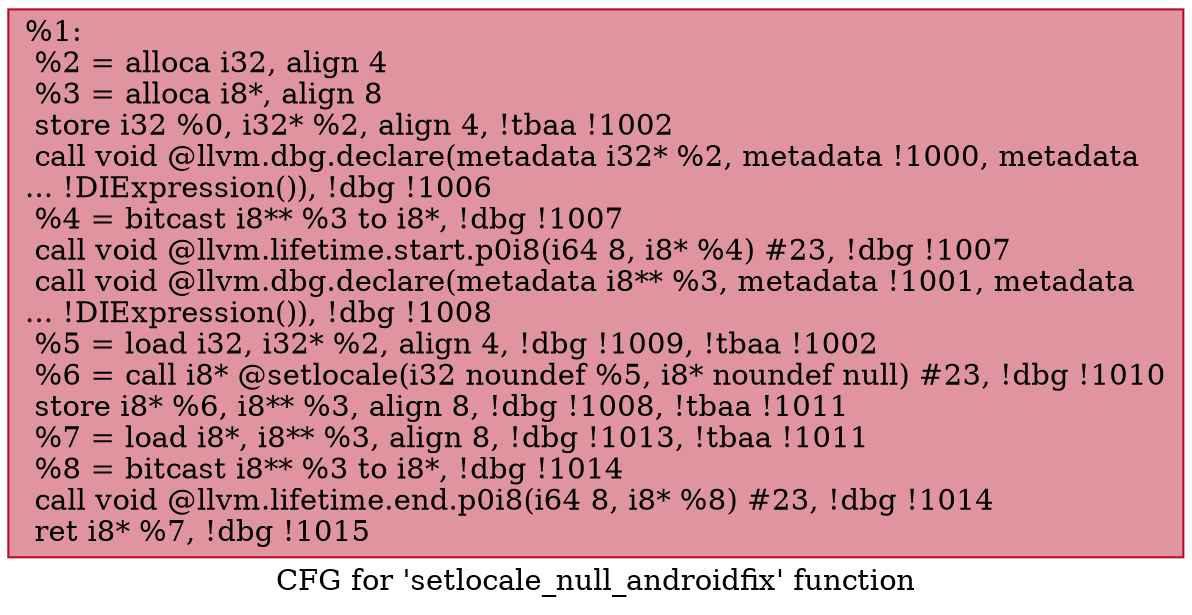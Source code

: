 digraph "CFG for 'setlocale_null_androidfix' function" {
	label="CFG for 'setlocale_null_androidfix' function";

	Node0x23dd640 [shape=record,color="#b70d28ff", style=filled, fillcolor="#b70d2870",label="{%1:\l  %2 = alloca i32, align 4\l  %3 = alloca i8*, align 8\l  store i32 %0, i32* %2, align 4, !tbaa !1002\l  call void @llvm.dbg.declare(metadata i32* %2, metadata !1000, metadata\l... !DIExpression()), !dbg !1006\l  %4 = bitcast i8** %3 to i8*, !dbg !1007\l  call void @llvm.lifetime.start.p0i8(i64 8, i8* %4) #23, !dbg !1007\l  call void @llvm.dbg.declare(metadata i8** %3, metadata !1001, metadata\l... !DIExpression()), !dbg !1008\l  %5 = load i32, i32* %2, align 4, !dbg !1009, !tbaa !1002\l  %6 = call i8* @setlocale(i32 noundef %5, i8* noundef null) #23, !dbg !1010\l  store i8* %6, i8** %3, align 8, !dbg !1008, !tbaa !1011\l  %7 = load i8*, i8** %3, align 8, !dbg !1013, !tbaa !1011\l  %8 = bitcast i8** %3 to i8*, !dbg !1014\l  call void @llvm.lifetime.end.p0i8(i64 8, i8* %8) #23, !dbg !1014\l  ret i8* %7, !dbg !1015\l}"];
}

